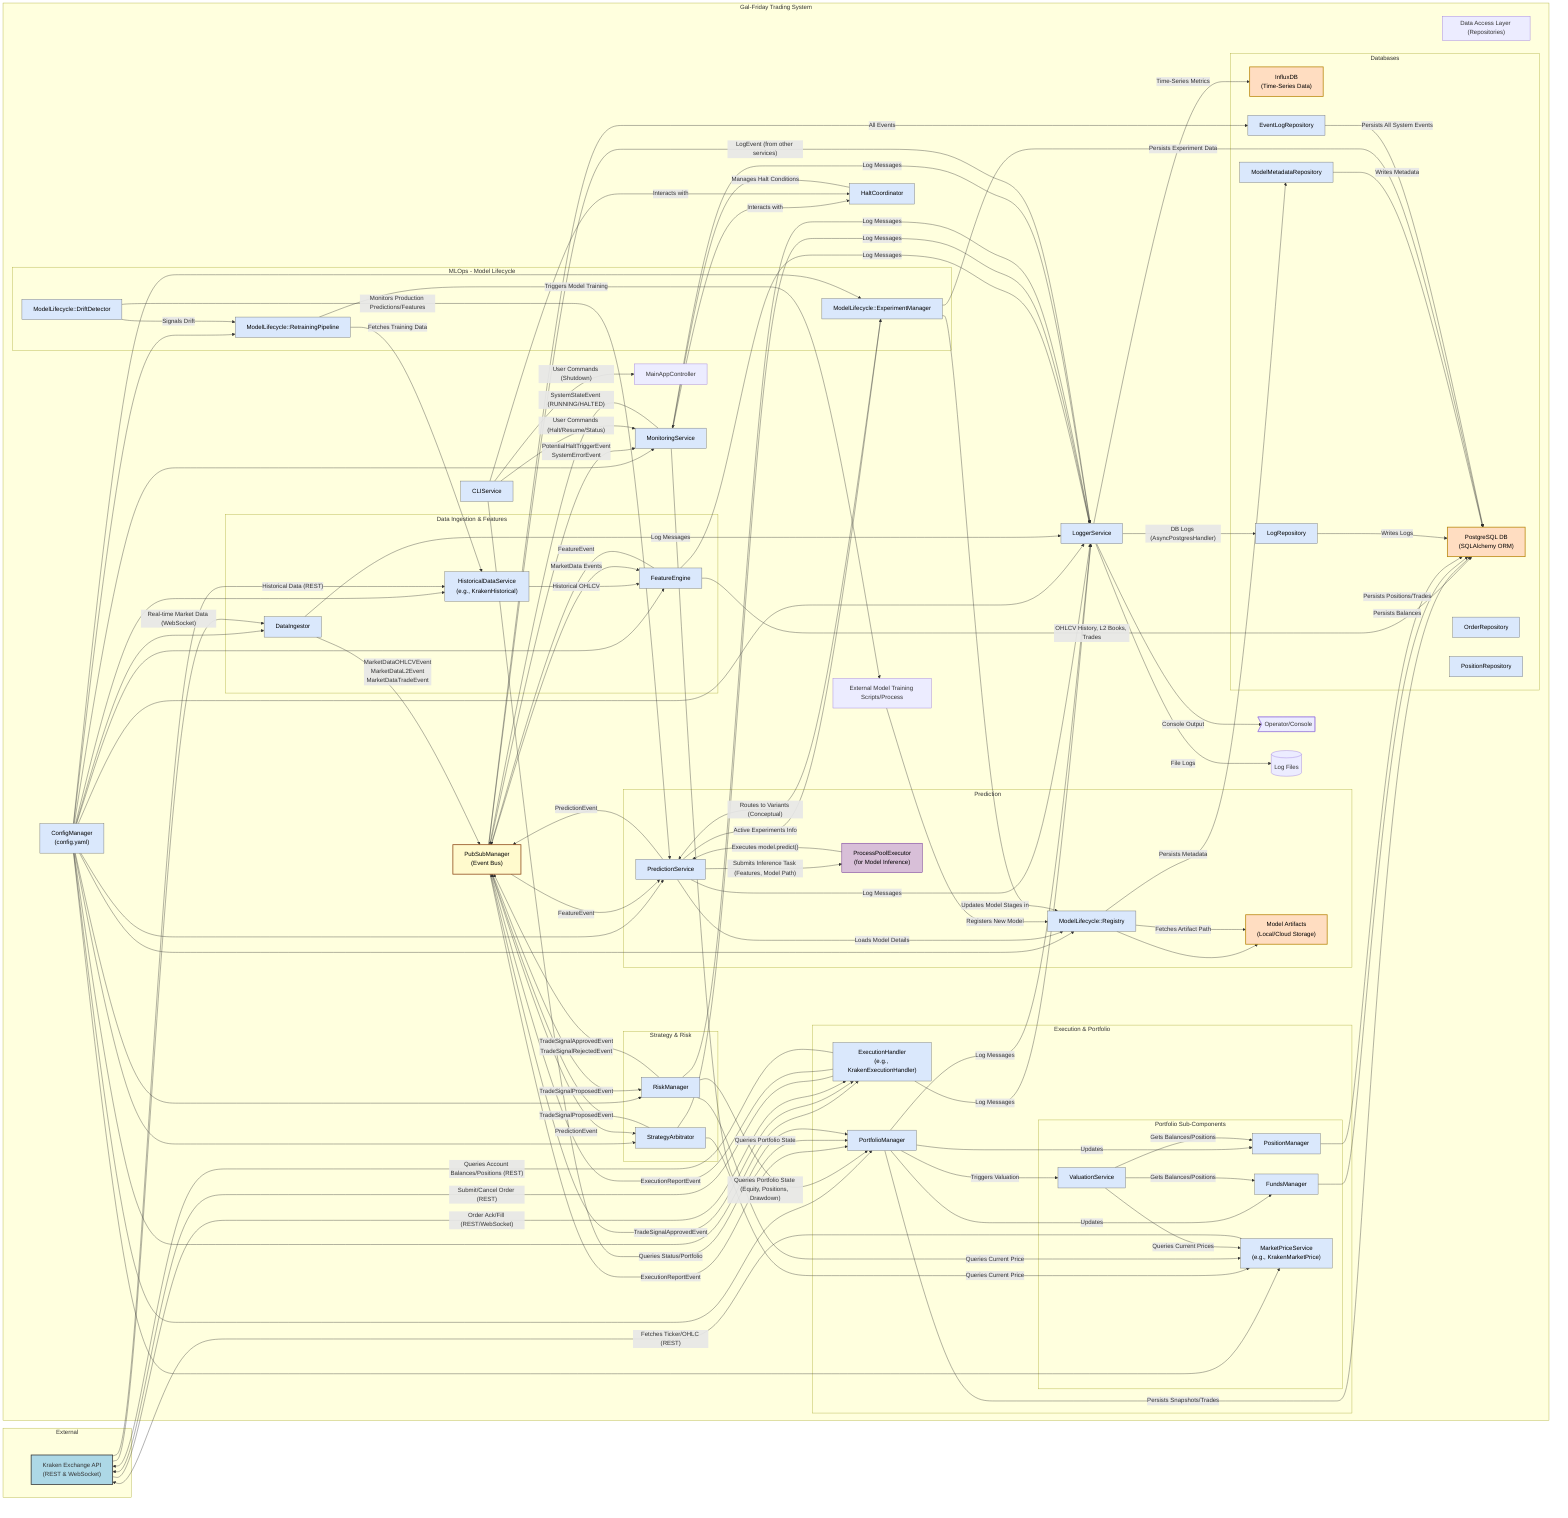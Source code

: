 graph LR
    %% Style definitions (optional for better readability)
    classDef databases fill:#f9d,stroke:#333,stroke-width:2px
    classDef tradingsystem fill:#d3d3d3,stroke:#333,stroke-width:2px
    classDef external fill:#add8e6,stroke:#333,stroke-width:2px
    classDef mlops fill:#e6ffe6,stroke:#333,stroke-width:1px
    classDef dal fill:#f5f5f5,stroke:#333,stroke-width:1px
    classDef service fill:#dae8fc,stroke:#666,stroke-width:1px,color:#000
    classDef eventbus fill:#fffacd,stroke:#8B4513,stroke-width:2px,color:#000
    classDef database fill:#ffddc1,stroke:#B8860B,stroke-width:2px,color:#000
    classDef executor fill:#d8bfd8,stroke:#4B0082,stroke-width:1px,color:#000

    %% External World
    subgraph External
        KrakenAPI["Kraken Exchange API\n(REST & WebSocket)"]
    end

    %% Core Data Flow & Trading Logic
    subgraph TradingSystem[Gal-Friday Trading System]
        %% Configuration
        ConfigManager["ConfigManager\n(config.yaml)"]

        %% Databases
        subgraph Databases
            PostgreSQL["PostgreSQL DB\n(SQLAlchemy ORM)"]
            InfluxDB["InfluxDB\n(Time-Series Data)"]
            OrderRepository["OrderRepository"]
            PositionRepository["PositionRepository"]
            LogRepository["LogRepository"]
            EventLogRepository["EventLogRepository"]
            ModelMetadataRepository["ModelMetadataRepository"]
        end

        %% Core Services & Event Bus
        PubSubManager["PubSubManager\n(Event Bus)"]
        LoggerService["LoggerService"]
        MonitoringService["MonitoringService"]
        HaltCoordinator["HaltCoordinator"]
        CLIService["CLIService"]

        %% Data Ingestion & Feature Engineering
        subgraph IngestionAndFeatures["Data Ingestion & Features"]
            DataIngestor["DataIngestor"]
            FeatureEngine["FeatureEngine"]
            HistoricalDataService["HistoricalDataService\n(e.g., KrakenHistorical)"]
        end

        %% Prediction
        subgraph Prediction["Prediction"]
            PredictionService["PredictionService"]
            ProcessPool["ProcessPoolExecutor\n(for Model Inference)"]
            ModelRegistry["ModelLifecycle::Registry"]
            ModelArtifacts["Model Artifacts\n(Local/Cloud Storage)"]
        end
        
        %% Trading Strategy & Risk
        subgraph StrategyAndRisk["Strategy & Risk"]
            StrategyArbitrator["StrategyArbitrator"]
            RiskManager["RiskManager"]
        end

        %% Execution & Portfolio
        subgraph ExecutionAndPortfolio["Execution & Portfolio"]
            ExecutionHandler["ExecutionHandler\n(e.g., KrakenExecutionHandler)"]
            PortfolioManager["PortfolioManager"]
            subgraph PortfolioSubComponents["Portfolio Sub-Components"]
                FundsManager["FundsManager"]
                PositionManager["PositionManager"]
                ValuationService["ValuationService"]
                MarketPriceService["MarketPriceService\n(e.g., KrakenMarketPrice)"]
            end
        end

        %% MLOps - Model Lifecycle
        subgraph MLOps["MLOps - Model Lifecycle"]
            ModelRegistry --> ModelArtifacts
            ExperimentManager["ModelLifecycle::ExperimentManager"]
            RetrainingPipeline["ModelLifecycle::RetrainingPipeline"]
            DriftDetector["ModelLifecycle::DriftDetector"]
        end
        
        %% DAL - Data Access Layer (conceptual, repositories use DBs)
        subgraph DAL["Data Access Layer (Repositories)"]
        end
    
    %% == Interactions ==

    %% Configuration Loading
    ConfigManager --> DataIngestor;
    ConfigManager --> FeatureEngine;
    ConfigManager --> PredictionService;
    ConfigManager --> StrategyArbitrator;
    ConfigManager --> RiskManager;
    ConfigManager --> ExecutionHandler;
    ConfigManager --> PortfolioManager;
    ConfigManager --> LoggerService;
    ConfigManager --> MonitoringService;
    ConfigManager --> ModelRegistry;
    ConfigManager --> ExperimentManager;
    ConfigManager --> RetrainingPipeline;
    ConfigManager --> HistoricalDataService;
    ConfigManager --> MarketPriceService;

    %% Data Ingestion Flow
    KrakenAPI -- "Real-time Market Data (WebSocket)" --> DataIngestor;
    DataIngestor -- "MarketDataOHLCVEvent\nMarketDataL2Event\nMarketDataTradeEvent" --> PubSubManager;
    %% For bootstrapping/backtesting
    HistoricalDataService -- "Historical OHLCV" --> FeatureEngine;
    KrakenAPI -- "Historical Data (REST)" --> HistoricalDataService;
    
    %% Feature Engineering
    PubSubManager -- "MarketData Events" --> FeatureEngine;
    FeatureEngine -- "FeatureEvent" --> PubSubManager;
    %% Store processed data
    FeatureEngine -- "OHLCV History, L2 Books, Trades" --> PostgreSQL;

    %% Prediction Flow
    PubSubManager -- "FeatureEvent" --> PredictionService;
    PredictionService -- "Loads Model Details" --> ModelRegistry;
    ModelRegistry -- "Fetches Artifact Path" --> ModelArtifacts;
    PredictionService -- "Submits Inference Task (Features, Model Path)" --> ProcessPool;
    %% Result via Future
    ProcessPool -- "Executes model.predict()" --> PredictionService;
    PredictionService -- "PredictionEvent" --> PubSubManager;
    PredictionService -- "Active Experiments Info" --> ExperimentManager;
    ExperimentManager -- "Routes to Variants (Conceptual)" --> PredictionService;


    %% Strategy & Risk Flow
    PubSubManager -- "PredictionEvent" --> StrategyArbitrator;
    StrategyArbitrator -- "Queries Current Price" --> MarketPriceService;
    StrategyArbitrator -- "TradeSignalProposedEvent" --> PubSubManager;

    PubSubManager -- "TradeSignalProposedEvent" --> RiskManager;
    RiskManager -- "Queries Portfolio State (Equity, Positions, Drawdown)" --> PortfolioManager;
    RiskManager -- "Queries Current Price" --> MarketPriceService;
    %% Trade signal events
    RiskManager -- "TradeSignalApprovedEvent\nTradeSignalRejectedEvent" --> PubSubManager;

    %% Execution Flow
    %% Via OrderExecutionManager if exists
    PubSubManager -- "TradeSignalApprovedEvent" --> ExecutionHandler;
    ExecutionHandler -- "Submit/Cancel Order (REST)" --> KrakenAPI;
    KrakenAPI -- "Order Ack/Fill (REST/WebSocket)" --> ExecutionHandler;
    ExecutionHandler -- "ExecutionReportEvent" --> PubSubManager;
    %% For reconciliation or direct queries
    ExecutionHandler -- "Queries Account Balances/Positions (REST)" --> KrakenAPI;

    %% Portfolio Management
    PubSubManager -- "ExecutionReportEvent" --> PortfolioManager;
    PortfolioManager -- "Updates" --> FundsManager;
    PortfolioManager -- "Updates" --> PositionManager;
    PortfolioManager -- "Triggers Valuation" --> ValuationService;
    ValuationService -- "Queries Current Prices" --> MarketPriceService;
    ValuationService -- "Gets Balances/Positions" --> FundsManager;
    ValuationService -- "Gets Balances/Positions" --> PositionManager;
    %% Via Repositories
    PortfolioManager -- "Persists Snapshots/Trades" --> PostgreSQL;
    FundsManager -- "Persists Balances" --> PostgreSQL;
    PositionManager -- "Persists Positions/Trades" --> PostgreSQL;

    %% Logging
    DataIngestor -- "Log Messages" --> LoggerService;
    FeatureEngine -- "Log Messages" --> LoggerService;
    PredictionService -- "Log Messages" --> LoggerService;
    StrategyArbitrator -- "Log Messages" --> LoggerService;
    RiskManager -- "Log Messages" --> LoggerService;
    ExecutionHandler -- "Log Messages" --> LoggerService;
    PortfolioManager -- "Log Messages" --> LoggerService;
    MonitoringService -- "Log Messages" --> LoggerService;
    %% Centralized logging
    PubSubManager -- "LogEvent (from other services)" --> LoggerService;
    LoggerService -- "Console Output" --> operator>"Operator/Console"];
    LoggerService -- "File Logs" --> file[("Log Files")];
    LoggerService -- "DB Logs (AsyncPostgresHandler)" --> LogRepository;
    LoggerService -- "Time-Series Metrics" --> InfluxDB;
    LogRepository -- "Writes Logs" --> PostgreSQL;


    %% Monitoring & Control
    MonitoringService -- "Queries Portfolio State" --> PortfolioManager;
    MonitoringService -- "SystemStateEvent (RUNNING/HALTED)" --> PubSubManager;
    PubSubManager -- "PotentialHaltTriggerEvent\nSystemErrorEvent" --> MonitoringService;
    MonitoringService -- "Interacts with" --> HaltCoordinator;
    HaltCoordinator -- "Manages Halt Conditions" --> MonitoringService;
    CLIService -- "User Commands (Halt/Resume/Status)" --> MonitoringService;
    CLIService -- "User Commands (Shutdown)" --> main_app[MainAppController];
    CLIService -- "Queries Status/Portfolio" --> PortfolioManager;
    %% For recovery checklist
    CLIService -- "Interacts with" --> HaltCoordinator;

    %% MLOps Interactions
    RetrainingPipeline -- "Fetches Training Data" --> HistoricalDataService;
    RetrainingPipeline -- "Triggers Model Training" --> model_training_scripts["External Model Training Scripts/Process"];
    model_training_scripts -- "Registers New Model" --> ModelRegistry;
    ModelRegistry -- "Persists Metadata" --> ModelMetadataRepository;
    ModelMetadataRepository -- "Writes Metadata" --> PostgreSQL;
    %% Conceptually, or via logged data
    DriftDetector -- "Monitors Production Predictions/Features" --> PredictionService;
    DriftDetector -- "Signals Drift" --> RetrainingPipeline;
    %% For promoting models
    ExperimentManager -- "Updates Model Stages in" --> ModelRegistry;
    %% Via ExperimentRepository
    ExperimentManager -- "Persists Experiment Data" --> PostgreSQL;

    %% General Database Interactions (via Repositories)
    EventLogRepository -- "Persists All System Events" --> PostgreSQL;
    %% If EventStore is active
    PubSubManager -- "All Events" --> EventLogRepository;

    %% Market Price Service Interaction with Exchange
    MarketPriceService -- "Fetches Ticker/OHLC (REST)" --> KrakenAPI;
    
    %% Apply styles to nodes
    class PubSubManager eventbus;
    class KrakenAPI external;
    class PostgreSQL,InfluxDB database;
    class ConfigManager,LoggerService,MonitoringService,HaltCoordinator,CLIService,DataIngestor,FeatureEngine,HistoricalDataService,PredictionService,StrategyArbitrator,RiskManager,ExecutionHandler,PortfolioManager,FundsManager,PositionManager,ValuationService,MarketPriceService,ModelRegistry,ExperimentManager,RetrainingPipeline,DriftDetector,OrderRepository,PositionRepository,LogRepository,EventLogRepository,ModelMetadataRepository service;
    class ProcessPool executor;
    class ModelArtifacts database;
end